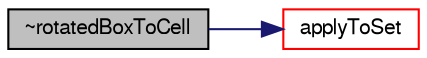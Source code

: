 digraph "~rotatedBoxToCell"
{
  bgcolor="transparent";
  edge [fontname="FreeSans",fontsize="10",labelfontname="FreeSans",labelfontsize="10"];
  node [fontname="FreeSans",fontsize="10",shape=record];
  rankdir="LR";
  Node6 [label="~rotatedBoxToCell",height=0.2,width=0.4,color="black", fillcolor="grey75", style="filled", fontcolor="black"];
  Node6 -> Node7 [color="midnightblue",fontsize="10",style="solid",fontname="FreeSans"];
  Node7 [label="applyToSet",height=0.2,width=0.4,color="red",URL="$a25314.html#a2d6074569c50892cef0d0f02422c89d1"];
}
